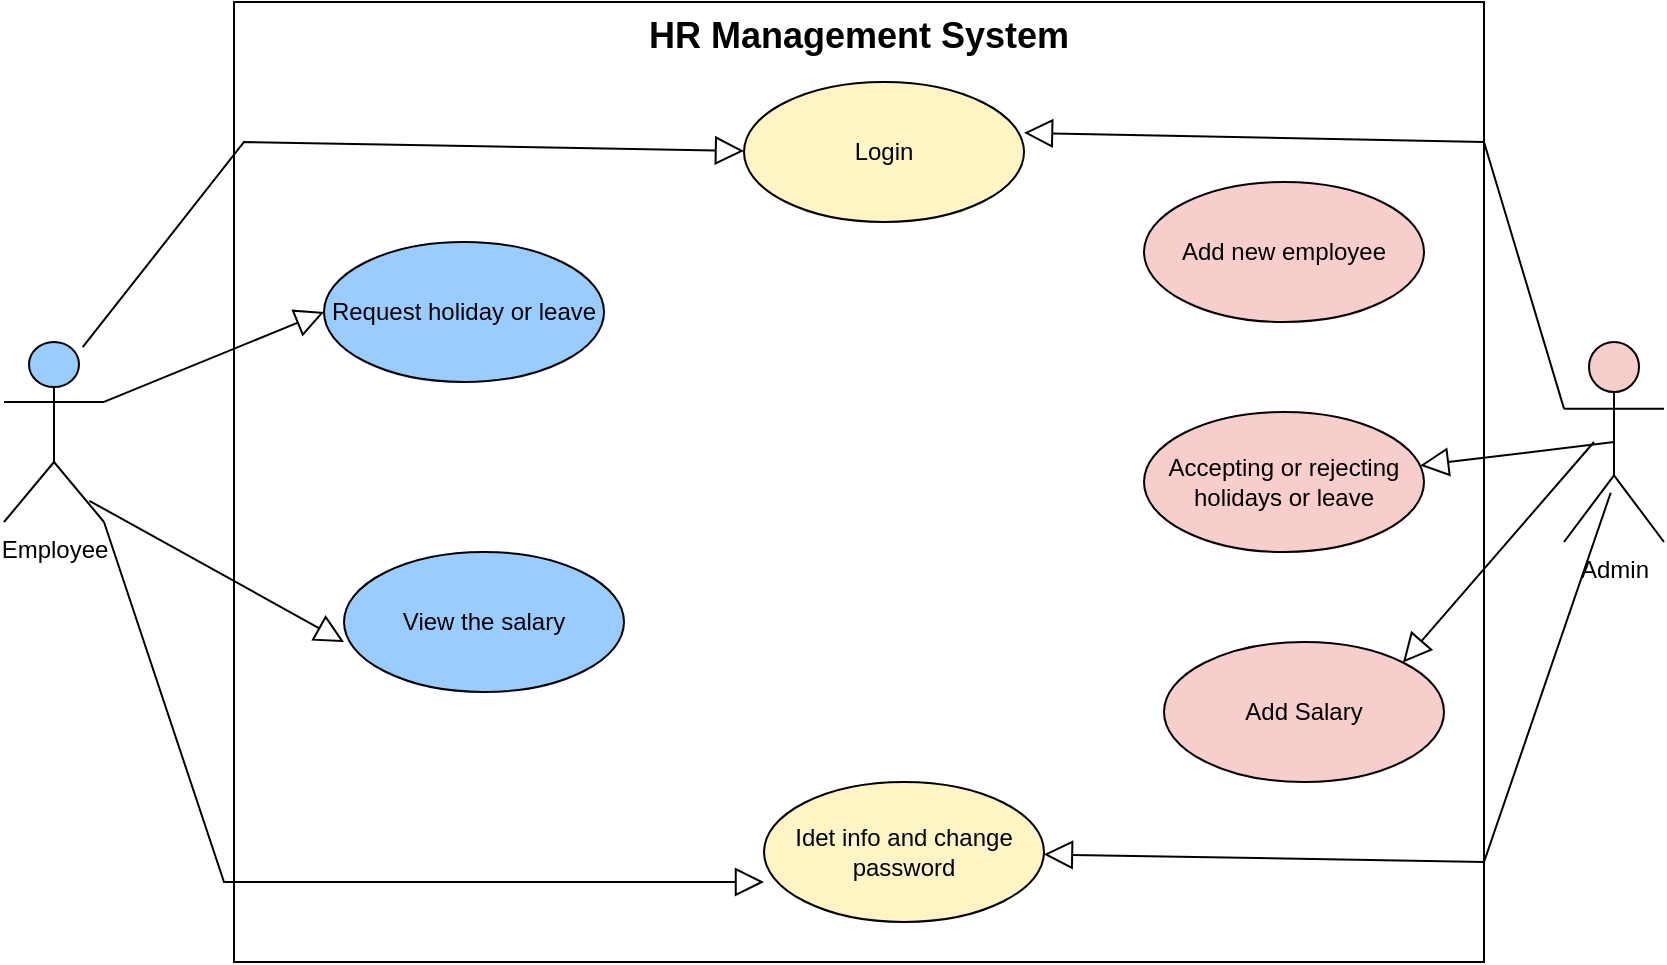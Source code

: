 <mxfile version="15.4.0" type="device"><diagram id="Rw5NgV1eNQ8s8EXtsOzL" name="Page-1"><mxGraphModel dx="2114" dy="601" grid="1" gridSize="10" guides="1" tooltips="1" connect="1" arrows="1" fold="1" page="1" pageScale="1" pageWidth="850" pageHeight="1100" math="0" shadow="0"><root><mxCell id="0"/><mxCell id="1" parent="0"/><mxCell id="OcgjEGUDyRQ2gqKf8PgS-1" value="&lt;font style=&quot;font-size: 18px&quot;&gt;HR Management System&lt;/font&gt;" style="shape=rect;html=1;verticalAlign=top;fontStyle=1;whiteSpace=wrap;align=center;" vertex="1" parent="1"><mxGeometry x="115" y="310" width="625" height="480" as="geometry"/></mxCell><mxCell id="OcgjEGUDyRQ2gqKf8PgS-2" value="View the salary" style="ellipse;whiteSpace=wrap;html=1;fillColor=#99CCFF;" vertex="1" parent="1"><mxGeometry x="170" y="585" width="140" height="70" as="geometry"/></mxCell><mxCell id="OcgjEGUDyRQ2gqKf8PgS-3" value="Request holiday or leave" style="ellipse;whiteSpace=wrap;html=1;fillColor=#99CCFF;" vertex="1" parent="1"><mxGeometry x="160" y="430" width="140" height="70" as="geometry"/></mxCell><mxCell id="OcgjEGUDyRQ2gqKf8PgS-4" value="Login" style="ellipse;whiteSpace=wrap;html=1;fillColor=#FFF4C3;" vertex="1" parent="1"><mxGeometry x="370" y="350" width="140" height="70" as="geometry"/></mxCell><mxCell id="OcgjEGUDyRQ2gqKf8PgS-5" value="Add Salary" style="ellipse;whiteSpace=wrap;html=1;fillColor=#F8CECC;" vertex="1" parent="1"><mxGeometry x="580" y="630" width="140" height="70" as="geometry"/></mxCell><mxCell id="OcgjEGUDyRQ2gqKf8PgS-6" value="Accepting or rejecting holidays or leave" style="ellipse;whiteSpace=wrap;html=1;fillColor=#F8CECC;" vertex="1" parent="1"><mxGeometry x="570" y="515" width="140" height="70" as="geometry"/></mxCell><mxCell id="OcgjEGUDyRQ2gqKf8PgS-7" value="Add new employee" style="ellipse;whiteSpace=wrap;html=1;fillColor=#F8CECC;" vertex="1" parent="1"><mxGeometry x="570" y="400" width="140" height="70" as="geometry"/></mxCell><mxCell id="OcgjEGUDyRQ2gqKf8PgS-8" value="Idet info and change password" style="ellipse;whiteSpace=wrap;html=1;fillColor=#FFF4C3;" vertex="1" parent="1"><mxGeometry x="380" y="700" width="140" height="70" as="geometry"/></mxCell><mxCell id="OcgjEGUDyRQ2gqKf8PgS-9" value="Employee" style="shape=umlActor;html=1;verticalLabelPosition=bottom;verticalAlign=top;align=center;fillColor=#99CCFF;" vertex="1" parent="1"><mxGeometry y="480" width="50" height="90" as="geometry"/></mxCell><mxCell id="OcgjEGUDyRQ2gqKf8PgS-10" value="Admin" style="shape=umlActor;html=1;verticalLabelPosition=bottom;verticalAlign=top;align=center;fillColor=#F8CECC;" vertex="1" parent="1"><mxGeometry x="780" y="480" width="50" height="100" as="geometry"/></mxCell><mxCell id="OcgjEGUDyRQ2gqKf8PgS-11" value="" style="edgeStyle=none;html=1;endArrow=block;endFill=0;endSize=12;verticalAlign=bottom;rounded=0;exitX=0.467;exitY=0.754;exitDx=0;exitDy=0;exitPerimeter=0;" edge="1" parent="1" source="OcgjEGUDyRQ2gqKf8PgS-10" target="OcgjEGUDyRQ2gqKf8PgS-8"><mxGeometry width="160" relative="1" as="geometry"><mxPoint x="790" y="570" as="sourcePoint"/><mxPoint x="950" y="570" as="targetPoint"/><Array as="points"><mxPoint x="740" y="740"/></Array></mxGeometry></mxCell><mxCell id="OcgjEGUDyRQ2gqKf8PgS-12" value="" style="edgeStyle=none;html=1;endArrow=block;endFill=0;endSize=12;verticalAlign=bottom;rounded=0;entryX=0;entryY=0.5;entryDx=0;entryDy=0;exitX=1;exitY=0.333;exitDx=0;exitDy=0;exitPerimeter=0;" edge="1" parent="1" source="OcgjEGUDyRQ2gqKf8PgS-9" target="OcgjEGUDyRQ2gqKf8PgS-3"><mxGeometry width="160" relative="1" as="geometry"><mxPoint x="40" y="490" as="sourcePoint"/><mxPoint x="190" y="490" as="targetPoint"/></mxGeometry></mxCell><mxCell id="OcgjEGUDyRQ2gqKf8PgS-13" value="" style="edgeStyle=none;html=1;endArrow=block;endFill=0;endSize=12;verticalAlign=bottom;rounded=0;entryX=1;entryY=0;entryDx=0;entryDy=0;" edge="1" parent="1" target="OcgjEGUDyRQ2gqKf8PgS-5"><mxGeometry width="160" relative="1" as="geometry"><mxPoint x="795" y="530" as="sourcePoint"/><mxPoint x="690" y="630" as="targetPoint"/></mxGeometry></mxCell><mxCell id="OcgjEGUDyRQ2gqKf8PgS-14" value="" style="edgeStyle=none;html=1;endArrow=block;endFill=0;endSize=12;verticalAlign=bottom;rounded=0;exitX=0.787;exitY=0.029;exitDx=0;exitDy=0;exitPerimeter=0;" edge="1" parent="1" source="OcgjEGUDyRQ2gqKf8PgS-9"><mxGeometry width="160" relative="1" as="geometry"><mxPoint x="210" y="384.5" as="sourcePoint"/><mxPoint x="370" y="384.5" as="targetPoint"/><Array as="points"><mxPoint x="120" y="380"/></Array></mxGeometry></mxCell><mxCell id="OcgjEGUDyRQ2gqKf8PgS-15" value="" style="edgeStyle=none;html=1;endArrow=block;endFill=0;endSize=12;verticalAlign=bottom;rounded=0;exitX=0;exitY=0.333;exitDx=0;exitDy=0;exitPerimeter=0;entryX=1;entryY=0.363;entryDx=0;entryDy=0;entryPerimeter=0;" edge="1" parent="1" source="OcgjEGUDyRQ2gqKf8PgS-10" target="OcgjEGUDyRQ2gqKf8PgS-4"><mxGeometry width="160" relative="1" as="geometry"><mxPoint x="530" y="360" as="sourcePoint"/><mxPoint x="690" y="360" as="targetPoint"/><Array as="points"><mxPoint x="740" y="380"/></Array></mxGeometry></mxCell><mxCell id="OcgjEGUDyRQ2gqKf8PgS-16" value="" style="edgeStyle=none;html=1;endArrow=block;endFill=0;endSize=12;verticalAlign=bottom;rounded=0;exitX=0.5;exitY=0.5;exitDx=0;exitDy=0;exitPerimeter=0;" edge="1" parent="1" source="OcgjEGUDyRQ2gqKf8PgS-10" target="OcgjEGUDyRQ2gqKf8PgS-6"><mxGeometry width="160" relative="1" as="geometry"><mxPoint x="550" y="520" as="sourcePoint"/><mxPoint x="710" y="520" as="targetPoint"/></mxGeometry></mxCell><mxCell id="OcgjEGUDyRQ2gqKf8PgS-17" value="" style="edgeStyle=none;html=1;endArrow=block;endFill=0;endSize=12;verticalAlign=bottom;rounded=0;exitX=1;exitY=1;exitDx=0;exitDy=0;exitPerimeter=0;" edge="1" parent="1" source="OcgjEGUDyRQ2gqKf8PgS-9"><mxGeometry width="160" relative="1" as="geometry"><mxPoint x="220" y="750" as="sourcePoint"/><mxPoint x="380" y="750" as="targetPoint"/><Array as="points"><mxPoint x="110" y="750"/></Array></mxGeometry></mxCell><mxCell id="OcgjEGUDyRQ2gqKf8PgS-18" value="" style="edgeStyle=none;html=1;endArrow=block;endFill=0;endSize=12;verticalAlign=bottom;rounded=0;exitX=0.853;exitY=0.882;exitDx=0;exitDy=0;exitPerimeter=0;" edge="1" parent="1" source="OcgjEGUDyRQ2gqKf8PgS-9"><mxGeometry width="160" relative="1" as="geometry"><mxPoint x="10" y="630" as="sourcePoint"/><mxPoint x="170" y="630" as="targetPoint"/></mxGeometry></mxCell></root></mxGraphModel></diagram></mxfile>